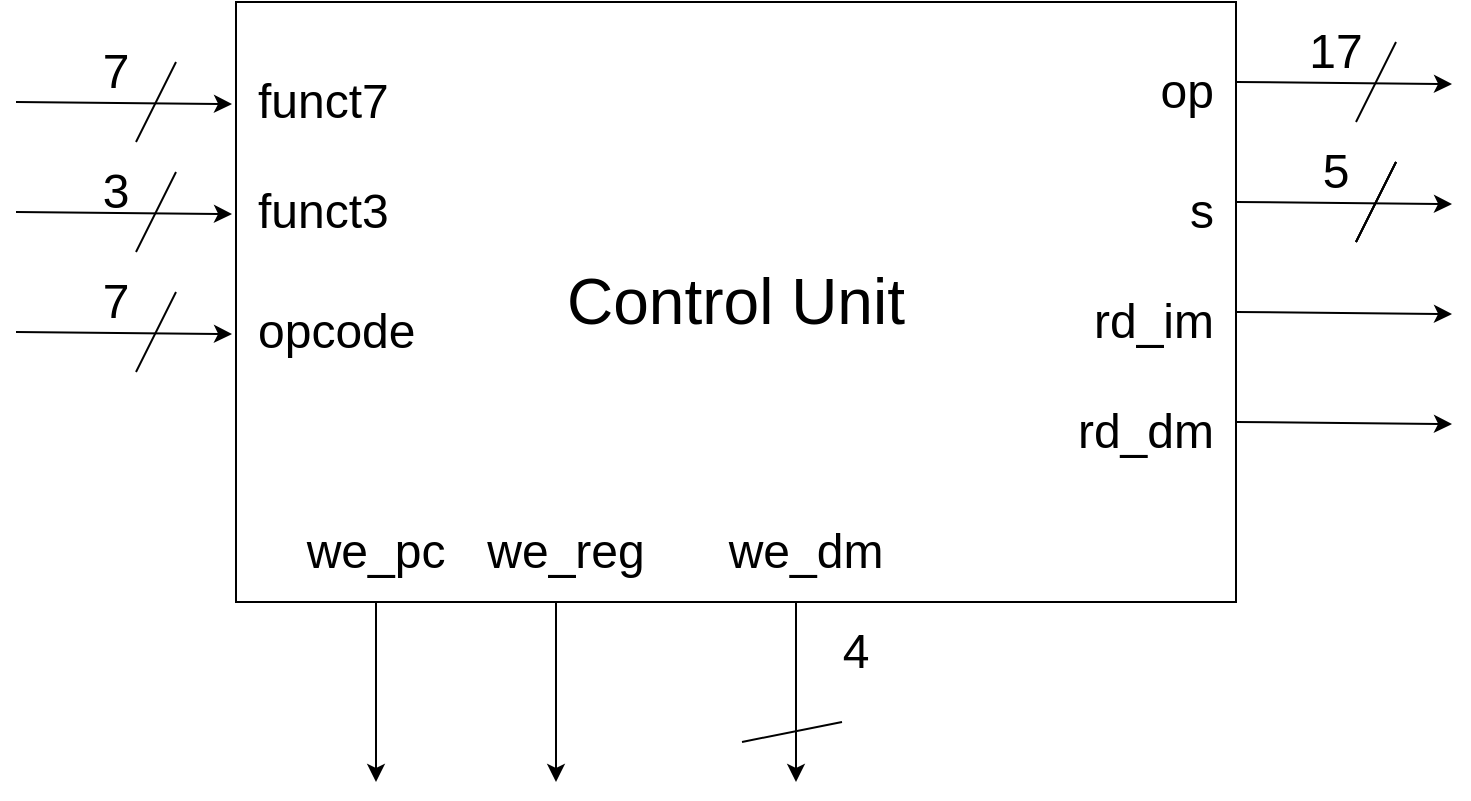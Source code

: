 <mxfile version="20.5.3" type="device"><diagram id="02wBl0KuTr_xNRTTUfnG" name="Page-1"><mxGraphModel dx="1221" dy="681" grid="1" gridSize="10" guides="1" tooltips="1" connect="1" arrows="1" fold="1" page="1" pageScale="1" pageWidth="827" pageHeight="1169" math="0" shadow="0"><root><mxCell id="0"/><mxCell id="1" parent="0"/><mxCell id="s7K4aFut8CC8GiTlHJv8-1" value="Control Unit" style="rounded=0;whiteSpace=wrap;html=1;fontSize=32;" vertex="1" parent="1"><mxGeometry x="160" y="90" width="500" height="300" as="geometry"/></mxCell><mxCell id="s7K4aFut8CC8GiTlHJv8-2" value="" style="endArrow=classic;html=1;rounded=0;fontSize=32;entryX=-0.004;entryY=0.17;entryDx=0;entryDy=0;entryPerimeter=0;" edge="1" parent="1" target="s7K4aFut8CC8GiTlHJv8-1"><mxGeometry width="50" height="50" relative="1" as="geometry"><mxPoint x="50" y="140" as="sourcePoint"/><mxPoint x="340" y="240" as="targetPoint"/></mxGeometry></mxCell><mxCell id="s7K4aFut8CC8GiTlHJv8-3" value="funct7" style="text;html=1;strokeColor=none;fillColor=none;align=left;verticalAlign=middle;whiteSpace=wrap;rounded=0;fontSize=24;fontColor=default;labelBorderColor=none;" vertex="1" parent="1"><mxGeometry x="169" y="125" width="91" height="30" as="geometry"/></mxCell><mxCell id="s7K4aFut8CC8GiTlHJv8-4" value="" style="endArrow=classic;html=1;rounded=0;fontSize=32;entryX=-0.004;entryY=0.17;entryDx=0;entryDy=0;entryPerimeter=0;" edge="1" parent="1"><mxGeometry width="50" height="50" relative="1" as="geometry"><mxPoint x="50" y="195" as="sourcePoint"/><mxPoint x="158" y="196" as="targetPoint"/></mxGeometry></mxCell><mxCell id="s7K4aFut8CC8GiTlHJv8-5" value="funct3" style="text;html=1;strokeColor=none;fillColor=none;align=left;verticalAlign=middle;whiteSpace=wrap;rounded=0;fontSize=24;fontColor=default;labelBorderColor=none;" vertex="1" parent="1"><mxGeometry x="169" y="180" width="101" height="30" as="geometry"/></mxCell><mxCell id="s7K4aFut8CC8GiTlHJv8-6" value="" style="endArrow=classic;html=1;rounded=0;fontSize=32;entryX=-0.004;entryY=0.17;entryDx=0;entryDy=0;entryPerimeter=0;" edge="1" parent="1"><mxGeometry width="50" height="50" relative="1" as="geometry"><mxPoint x="50" y="255" as="sourcePoint"/><mxPoint x="158" y="256" as="targetPoint"/></mxGeometry></mxCell><mxCell id="s7K4aFut8CC8GiTlHJv8-7" value="opcode" style="text;html=1;strokeColor=none;fillColor=none;align=left;verticalAlign=middle;whiteSpace=wrap;rounded=0;fontSize=24;fontColor=default;labelBorderColor=none;" vertex="1" parent="1"><mxGeometry x="169" y="240" width="101" height="30" as="geometry"/></mxCell><mxCell id="s7K4aFut8CC8GiTlHJv8-8" value="" style="endArrow=none;html=1;rounded=0;fontSize=24;fontColor=default;" edge="1" parent="1"><mxGeometry width="50" height="50" relative="1" as="geometry"><mxPoint x="110" y="160" as="sourcePoint"/><mxPoint x="130" y="120" as="targetPoint"/></mxGeometry></mxCell><mxCell id="s7K4aFut8CC8GiTlHJv8-9" value="" style="endArrow=none;html=1;rounded=0;fontSize=24;fontColor=default;" edge="1" parent="1"><mxGeometry width="50" height="50" relative="1" as="geometry"><mxPoint x="110" y="215" as="sourcePoint"/><mxPoint x="130" y="175" as="targetPoint"/></mxGeometry></mxCell><mxCell id="s7K4aFut8CC8GiTlHJv8-10" value="" style="endArrow=none;html=1;rounded=0;fontSize=24;fontColor=default;" edge="1" parent="1"><mxGeometry width="50" height="50" relative="1" as="geometry"><mxPoint x="110" y="275" as="sourcePoint"/><mxPoint x="130" y="235" as="targetPoint"/></mxGeometry></mxCell><mxCell id="s7K4aFut8CC8GiTlHJv8-11" value="7" style="text;html=1;strokeColor=none;fillColor=none;align=center;verticalAlign=middle;whiteSpace=wrap;rounded=0;labelBorderColor=none;fontSize=24;fontColor=default;" vertex="1" parent="1"><mxGeometry x="70" y="110" width="60" height="30" as="geometry"/></mxCell><mxCell id="s7K4aFut8CC8GiTlHJv8-12" value="3" style="text;html=1;strokeColor=none;fillColor=none;align=center;verticalAlign=middle;whiteSpace=wrap;rounded=0;labelBorderColor=none;fontSize=24;fontColor=default;" vertex="1" parent="1"><mxGeometry x="70" y="170" width="60" height="30" as="geometry"/></mxCell><mxCell id="s7K4aFut8CC8GiTlHJv8-13" value="7" style="text;html=1;strokeColor=none;fillColor=none;align=center;verticalAlign=middle;whiteSpace=wrap;rounded=0;labelBorderColor=none;fontSize=24;fontColor=default;" vertex="1" parent="1"><mxGeometry x="70" y="225" width="60" height="30" as="geometry"/></mxCell><mxCell id="s7K4aFut8CC8GiTlHJv8-14" value="" style="endArrow=classic;html=1;rounded=0;fontSize=32;entryX=-0.004;entryY=0.17;entryDx=0;entryDy=0;entryPerimeter=0;" edge="1" parent="1"><mxGeometry width="50" height="50" relative="1" as="geometry"><mxPoint x="660" y="130" as="sourcePoint"/><mxPoint x="768" y="131.0" as="targetPoint"/></mxGeometry></mxCell><mxCell id="s7K4aFut8CC8GiTlHJv8-15" value="" style="endArrow=none;html=1;rounded=0;fontSize=24;fontColor=default;" edge="1" parent="1"><mxGeometry width="50" height="50" relative="1" as="geometry"><mxPoint x="720" y="150" as="sourcePoint"/><mxPoint x="740" y="110" as="targetPoint"/></mxGeometry></mxCell><mxCell id="s7K4aFut8CC8GiTlHJv8-16" value="17" style="text;html=1;strokeColor=none;fillColor=none;align=center;verticalAlign=middle;whiteSpace=wrap;rounded=0;labelBorderColor=none;fontSize=24;fontColor=default;" vertex="1" parent="1"><mxGeometry x="680" y="100" width="60" height="30" as="geometry"/></mxCell><mxCell id="s7K4aFut8CC8GiTlHJv8-17" value="op" style="text;html=1;strokeColor=none;fillColor=none;align=right;verticalAlign=middle;whiteSpace=wrap;rounded=0;fontSize=24;fontColor=default;labelBorderColor=none;" vertex="1" parent="1"><mxGeometry x="560" y="120" width="91" height="30" as="geometry"/></mxCell><mxCell id="s7K4aFut8CC8GiTlHJv8-18" value="" style="endArrow=classic;html=1;rounded=0;fontSize=32;entryX=-0.004;entryY=0.17;entryDx=0;entryDy=0;entryPerimeter=0;" edge="1" parent="1"><mxGeometry width="50" height="50" relative="1" as="geometry"><mxPoint x="660" y="190" as="sourcePoint"/><mxPoint x="768.0" y="191.0" as="targetPoint"/></mxGeometry></mxCell><mxCell id="s7K4aFut8CC8GiTlHJv8-19" value="" style="endArrow=none;html=1;rounded=0;fontSize=24;fontColor=default;" edge="1" parent="1"><mxGeometry width="50" height="50" relative="1" as="geometry"><mxPoint x="720" y="210" as="sourcePoint"/><mxPoint x="740" y="170" as="targetPoint"/></mxGeometry></mxCell><mxCell id="s7K4aFut8CC8GiTlHJv8-20" value="5" style="text;html=1;strokeColor=none;fillColor=none;align=center;verticalAlign=middle;whiteSpace=wrap;rounded=0;labelBorderColor=none;fontSize=24;fontColor=default;" vertex="1" parent="1"><mxGeometry x="680" y="160" width="60" height="30" as="geometry"/></mxCell><mxCell id="s7K4aFut8CC8GiTlHJv8-21" value="s" style="text;html=1;strokeColor=none;fillColor=none;align=right;verticalAlign=middle;whiteSpace=wrap;rounded=0;fontSize=24;fontColor=default;labelBorderColor=none;" vertex="1" parent="1"><mxGeometry x="560" y="180" width="91" height="30" as="geometry"/></mxCell><mxCell id="s7K4aFut8CC8GiTlHJv8-23" value="" style="endArrow=none;html=1;rounded=0;fontSize=24;fontColor=default;" edge="1" parent="1"><mxGeometry width="50" height="50" relative="1" as="geometry"><mxPoint x="720" y="210" as="sourcePoint"/><mxPoint x="740" y="170" as="targetPoint"/></mxGeometry></mxCell><mxCell id="s7K4aFut8CC8GiTlHJv8-24" value="" style="endArrow=none;html=1;rounded=0;fontSize=24;fontColor=default;" edge="1" parent="1"><mxGeometry width="50" height="50" relative="1" as="geometry"><mxPoint x="720" y="210" as="sourcePoint"/><mxPoint x="740" y="170" as="targetPoint"/></mxGeometry></mxCell><mxCell id="s7K4aFut8CC8GiTlHJv8-25" value="" style="endArrow=classic;html=1;rounded=0;fontSize=32;entryX=-0.004;entryY=0.17;entryDx=0;entryDy=0;entryPerimeter=0;" edge="1" parent="1"><mxGeometry width="50" height="50" relative="1" as="geometry"><mxPoint x="660" y="245" as="sourcePoint"/><mxPoint x="768.0" y="246.0" as="targetPoint"/></mxGeometry></mxCell><mxCell id="s7K4aFut8CC8GiTlHJv8-27" value="rd_im" style="text;html=1;strokeColor=none;fillColor=none;align=right;verticalAlign=middle;whiteSpace=wrap;rounded=0;fontSize=24;fontColor=default;labelBorderColor=none;" vertex="1" parent="1"><mxGeometry x="560" y="235" width="91" height="30" as="geometry"/></mxCell><mxCell id="s7K4aFut8CC8GiTlHJv8-31" value="" style="endArrow=classic;html=1;rounded=0;fontSize=32;entryX=-0.004;entryY=0.17;entryDx=0;entryDy=0;entryPerimeter=0;" edge="1" parent="1"><mxGeometry width="50" height="50" relative="1" as="geometry"><mxPoint x="660" y="300" as="sourcePoint"/><mxPoint x="768.0" y="301.0" as="targetPoint"/></mxGeometry></mxCell><mxCell id="s7K4aFut8CC8GiTlHJv8-32" value="rd_dm" style="text;html=1;strokeColor=none;fillColor=none;align=right;verticalAlign=middle;whiteSpace=wrap;rounded=0;fontSize=24;fontColor=default;labelBorderColor=none;" vertex="1" parent="1"><mxGeometry x="560" y="290" width="91" height="30" as="geometry"/></mxCell><mxCell id="s7K4aFut8CC8GiTlHJv8-37" value="" style="endArrow=classic;html=1;rounded=0;fontSize=24;fontColor=default;" edge="1" parent="1"><mxGeometry width="50" height="50" relative="1" as="geometry"><mxPoint x="230" y="390" as="sourcePoint"/><mxPoint x="230" y="480" as="targetPoint"/></mxGeometry></mxCell><mxCell id="s7K4aFut8CC8GiTlHJv8-38" value="we_pc" style="text;html=1;strokeColor=none;fillColor=none;align=center;verticalAlign=middle;whiteSpace=wrap;rounded=0;labelBorderColor=none;fontSize=24;fontColor=default;" vertex="1" parent="1"><mxGeometry x="200" y="350" width="60" height="30" as="geometry"/></mxCell><mxCell id="s7K4aFut8CC8GiTlHJv8-39" value="" style="endArrow=classic;html=1;rounded=0;fontSize=24;fontColor=default;" edge="1" parent="1"><mxGeometry width="50" height="50" relative="1" as="geometry"><mxPoint x="320.0" y="390" as="sourcePoint"/><mxPoint x="320.0" y="480" as="targetPoint"/></mxGeometry></mxCell><mxCell id="s7K4aFut8CC8GiTlHJv8-40" value="we_reg" style="text;html=1;strokeColor=none;fillColor=none;align=center;verticalAlign=middle;whiteSpace=wrap;rounded=0;labelBorderColor=none;fontSize=24;fontColor=default;" vertex="1" parent="1"><mxGeometry x="270" y="350" width="110" height="30" as="geometry"/></mxCell><mxCell id="s7K4aFut8CC8GiTlHJv8-41" value="" style="endArrow=classic;html=1;rounded=0;fontSize=24;fontColor=default;" edge="1" parent="1"><mxGeometry width="50" height="50" relative="1" as="geometry"><mxPoint x="440" y="390" as="sourcePoint"/><mxPoint x="440" y="480" as="targetPoint"/></mxGeometry></mxCell><mxCell id="s7K4aFut8CC8GiTlHJv8-42" value="we_dm" style="text;html=1;strokeColor=none;fillColor=none;align=center;verticalAlign=middle;whiteSpace=wrap;rounded=0;labelBorderColor=none;fontSize=24;fontColor=default;" vertex="1" parent="1"><mxGeometry x="390" y="350" width="110" height="30" as="geometry"/></mxCell><mxCell id="s7K4aFut8CC8GiTlHJv8-43" value="" style="endArrow=none;html=1;rounded=0;fontSize=24;fontColor=default;" edge="1" parent="1"><mxGeometry width="50" height="50" relative="1" as="geometry"><mxPoint x="413" y="460" as="sourcePoint"/><mxPoint x="463" y="450" as="targetPoint"/></mxGeometry></mxCell><mxCell id="s7K4aFut8CC8GiTlHJv8-44" value="4" style="text;html=1;strokeColor=none;fillColor=none;align=center;verticalAlign=middle;whiteSpace=wrap;rounded=0;labelBorderColor=none;fontSize=24;fontColor=default;" vertex="1" parent="1"><mxGeometry x="440" y="400" width="60" height="30" as="geometry"/></mxCell></root></mxGraphModel></diagram></mxfile>